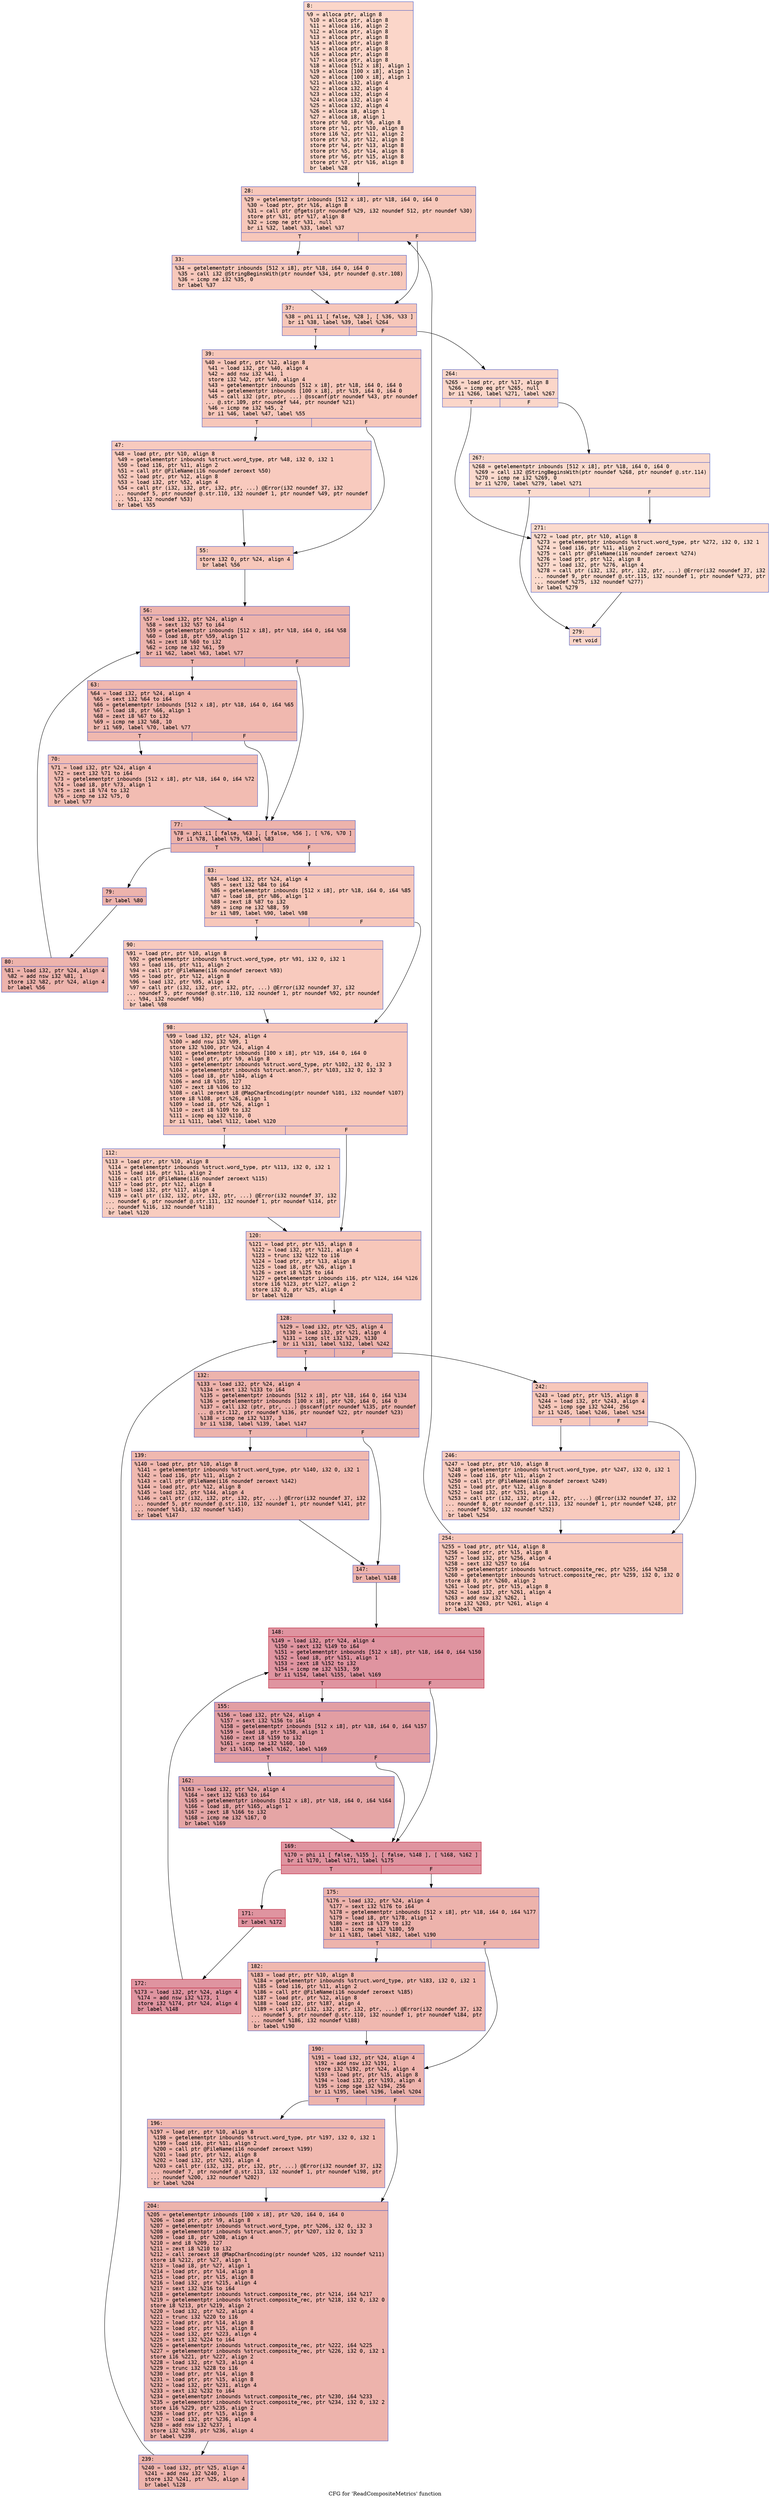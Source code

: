 digraph "CFG for 'ReadCompositeMetrics' function" {
	label="CFG for 'ReadCompositeMetrics' function";

	Node0x6000005121c0 [shape=record,color="#3d50c3ff", style=filled, fillcolor="#f6a38570" fontname="Courier",label="{8:\l|  %9 = alloca ptr, align 8\l  %10 = alloca ptr, align 8\l  %11 = alloca i16, align 2\l  %12 = alloca ptr, align 8\l  %13 = alloca ptr, align 8\l  %14 = alloca ptr, align 8\l  %15 = alloca ptr, align 8\l  %16 = alloca ptr, align 8\l  %17 = alloca ptr, align 8\l  %18 = alloca [512 x i8], align 1\l  %19 = alloca [100 x i8], align 1\l  %20 = alloca [100 x i8], align 1\l  %21 = alloca i32, align 4\l  %22 = alloca i32, align 4\l  %23 = alloca i32, align 4\l  %24 = alloca i32, align 4\l  %25 = alloca i32, align 4\l  %26 = alloca i8, align 1\l  %27 = alloca i8, align 1\l  store ptr %0, ptr %9, align 8\l  store ptr %1, ptr %10, align 8\l  store i16 %2, ptr %11, align 2\l  store ptr %3, ptr %12, align 8\l  store ptr %4, ptr %13, align 8\l  store ptr %5, ptr %14, align 8\l  store ptr %6, ptr %15, align 8\l  store ptr %7, ptr %16, align 8\l  br label %28\l}"];
	Node0x6000005121c0 -> Node0x6000005123a0[tooltip="8 -> 28\nProbability 100.00%" ];
	Node0x6000005123a0 [shape=record,color="#3d50c3ff", style=filled, fillcolor="#ec7f6370" fontname="Courier",label="{28:\l|  %29 = getelementptr inbounds [512 x i8], ptr %18, i64 0, i64 0\l  %30 = load ptr, ptr %16, align 8\l  %31 = call ptr @fgets(ptr noundef %29, i32 noundef 512, ptr noundef %30)\l  store ptr %31, ptr %17, align 8\l  %32 = icmp ne ptr %31, null\l  br i1 %32, label %33, label %37\l|{<s0>T|<s1>F}}"];
	Node0x6000005123a0:s0 -> Node0x6000005123f0[tooltip="28 -> 33\nProbability 62.50%" ];
	Node0x6000005123a0:s1 -> Node0x600000512440[tooltip="28 -> 37\nProbability 37.50%" ];
	Node0x6000005123f0 [shape=record,color="#3d50c3ff", style=filled, fillcolor="#ed836670" fontname="Courier",label="{33:\l|  %34 = getelementptr inbounds [512 x i8], ptr %18, i64 0, i64 0\l  %35 = call i32 @StringBeginsWith(ptr noundef %34, ptr noundef @.str.108)\l  %36 = icmp ne i32 %35, 0\l  br label %37\l}"];
	Node0x6000005123f0 -> Node0x600000512440[tooltip="33 -> 37\nProbability 100.00%" ];
	Node0x600000512440 [shape=record,color="#3d50c3ff", style=filled, fillcolor="#ec7f6370" fontname="Courier",label="{37:\l|  %38 = phi i1 [ false, %28 ], [ %36, %33 ]\l  br i1 %38, label %39, label %264\l|{<s0>T|<s1>F}}"];
	Node0x600000512440:s0 -> Node0x600000512490[tooltip="37 -> 39\nProbability 96.88%" ];
	Node0x600000512440:s1 -> Node0x600000512ee0[tooltip="37 -> 264\nProbability 3.12%" ];
	Node0x600000512490 [shape=record,color="#3d50c3ff", style=filled, fillcolor="#ec7f6370" fontname="Courier",label="{39:\l|  %40 = load ptr, ptr %12, align 8\l  %41 = load i32, ptr %40, align 4\l  %42 = add nsw i32 %41, 1\l  store i32 %42, ptr %40, align 4\l  %43 = getelementptr inbounds [512 x i8], ptr %18, i64 0, i64 0\l  %44 = getelementptr inbounds [100 x i8], ptr %19, i64 0, i64 0\l  %45 = call i32 (ptr, ptr, ...) @sscanf(ptr noundef %43, ptr noundef\l... @.str.109, ptr noundef %44, ptr noundef %21)\l  %46 = icmp ne i32 %45, 2\l  br i1 %46, label %47, label %55\l|{<s0>T|<s1>F}}"];
	Node0x600000512490:s0 -> Node0x6000005124e0[tooltip="39 -> 47\nProbability 50.00%" ];
	Node0x600000512490:s1 -> Node0x600000512530[tooltip="39 -> 55\nProbability 50.00%" ];
	Node0x6000005124e0 [shape=record,color="#3d50c3ff", style=filled, fillcolor="#ef886b70" fontname="Courier",label="{47:\l|  %48 = load ptr, ptr %10, align 8\l  %49 = getelementptr inbounds %struct.word_type, ptr %48, i32 0, i32 1\l  %50 = load i16, ptr %11, align 2\l  %51 = call ptr @FileName(i16 noundef zeroext %50)\l  %52 = load ptr, ptr %12, align 8\l  %53 = load i32, ptr %52, align 4\l  %54 = call ptr (i32, i32, ptr, i32, ptr, ...) @Error(i32 noundef 37, i32\l... noundef 5, ptr noundef @.str.110, i32 noundef 1, ptr noundef %49, ptr noundef\l... %51, i32 noundef %53)\l  br label %55\l}"];
	Node0x6000005124e0 -> Node0x600000512530[tooltip="47 -> 55\nProbability 100.00%" ];
	Node0x600000512530 [shape=record,color="#3d50c3ff", style=filled, fillcolor="#ec7f6370" fontname="Courier",label="{55:\l|  store i32 0, ptr %24, align 4\l  br label %56\l}"];
	Node0x600000512530 -> Node0x600000512580[tooltip="55 -> 56\nProbability 100.00%" ];
	Node0x600000512580 [shape=record,color="#3d50c3ff", style=filled, fillcolor="#d6524470" fontname="Courier",label="{56:\l|  %57 = load i32, ptr %24, align 4\l  %58 = sext i32 %57 to i64\l  %59 = getelementptr inbounds [512 x i8], ptr %18, i64 0, i64 %58\l  %60 = load i8, ptr %59, align 1\l  %61 = zext i8 %60 to i32\l  %62 = icmp ne i32 %61, 59\l  br i1 %62, label %63, label %77\l|{<s0>T|<s1>F}}"];
	Node0x600000512580:s0 -> Node0x6000005125d0[tooltip="56 -> 63\nProbability 50.00%" ];
	Node0x600000512580:s1 -> Node0x600000512670[tooltip="56 -> 77\nProbability 50.00%" ];
	Node0x6000005125d0 [shape=record,color="#3d50c3ff", style=filled, fillcolor="#dc5d4a70" fontname="Courier",label="{63:\l|  %64 = load i32, ptr %24, align 4\l  %65 = sext i32 %64 to i64\l  %66 = getelementptr inbounds [512 x i8], ptr %18, i64 0, i64 %65\l  %67 = load i8, ptr %66, align 1\l  %68 = zext i8 %67 to i32\l  %69 = icmp ne i32 %68, 10\l  br i1 %69, label %70, label %77\l|{<s0>T|<s1>F}}"];
	Node0x6000005125d0:s0 -> Node0x600000512620[tooltip="63 -> 70\nProbability 50.00%" ];
	Node0x6000005125d0:s1 -> Node0x600000512670[tooltip="63 -> 77\nProbability 50.00%" ];
	Node0x600000512620 [shape=record,color="#3d50c3ff", style=filled, fillcolor="#e1675170" fontname="Courier",label="{70:\l|  %71 = load i32, ptr %24, align 4\l  %72 = sext i32 %71 to i64\l  %73 = getelementptr inbounds [512 x i8], ptr %18, i64 0, i64 %72\l  %74 = load i8, ptr %73, align 1\l  %75 = zext i8 %74 to i32\l  %76 = icmp ne i32 %75, 0\l  br label %77\l}"];
	Node0x600000512620 -> Node0x600000512670[tooltip="70 -> 77\nProbability 100.00%" ];
	Node0x600000512670 [shape=record,color="#3d50c3ff", style=filled, fillcolor="#d6524470" fontname="Courier",label="{77:\l|  %78 = phi i1 [ false, %63 ], [ false, %56 ], [ %76, %70 ]\l  br i1 %78, label %79, label %83\l|{<s0>T|<s1>F}}"];
	Node0x600000512670:s0 -> Node0x6000005126c0[tooltip="77 -> 79\nProbability 96.88%" ];
	Node0x600000512670:s1 -> Node0x600000512760[tooltip="77 -> 83\nProbability 3.12%" ];
	Node0x6000005126c0 [shape=record,color="#3d50c3ff", style=filled, fillcolor="#d6524470" fontname="Courier",label="{79:\l|  br label %80\l}"];
	Node0x6000005126c0 -> Node0x600000512710[tooltip="79 -> 80\nProbability 100.00%" ];
	Node0x600000512710 [shape=record,color="#3d50c3ff", style=filled, fillcolor="#d6524470" fontname="Courier",label="{80:\l|  %81 = load i32, ptr %24, align 4\l  %82 = add nsw i32 %81, 1\l  store i32 %82, ptr %24, align 4\l  br label %56\l}"];
	Node0x600000512710 -> Node0x600000512580[tooltip="80 -> 56\nProbability 100.00%" ];
	Node0x600000512760 [shape=record,color="#3d50c3ff", style=filled, fillcolor="#ec7f6370" fontname="Courier",label="{83:\l|  %84 = load i32, ptr %24, align 4\l  %85 = sext i32 %84 to i64\l  %86 = getelementptr inbounds [512 x i8], ptr %18, i64 0, i64 %85\l  %87 = load i8, ptr %86, align 1\l  %88 = zext i8 %87 to i32\l  %89 = icmp ne i32 %88, 59\l  br i1 %89, label %90, label %98\l|{<s0>T|<s1>F}}"];
	Node0x600000512760:s0 -> Node0x6000005127b0[tooltip="83 -> 90\nProbability 50.00%" ];
	Node0x600000512760:s1 -> Node0x600000512800[tooltip="83 -> 98\nProbability 50.00%" ];
	Node0x6000005127b0 [shape=record,color="#3d50c3ff", style=filled, fillcolor="#ef886b70" fontname="Courier",label="{90:\l|  %91 = load ptr, ptr %10, align 8\l  %92 = getelementptr inbounds %struct.word_type, ptr %91, i32 0, i32 1\l  %93 = load i16, ptr %11, align 2\l  %94 = call ptr @FileName(i16 noundef zeroext %93)\l  %95 = load ptr, ptr %12, align 8\l  %96 = load i32, ptr %95, align 4\l  %97 = call ptr (i32, i32, ptr, i32, ptr, ...) @Error(i32 noundef 37, i32\l... noundef 5, ptr noundef @.str.110, i32 noundef 1, ptr noundef %92, ptr noundef\l... %94, i32 noundef %96)\l  br label %98\l}"];
	Node0x6000005127b0 -> Node0x600000512800[tooltip="90 -> 98\nProbability 100.00%" ];
	Node0x600000512800 [shape=record,color="#3d50c3ff", style=filled, fillcolor="#ec7f6370" fontname="Courier",label="{98:\l|  %99 = load i32, ptr %24, align 4\l  %100 = add nsw i32 %99, 1\l  store i32 %100, ptr %24, align 4\l  %101 = getelementptr inbounds [100 x i8], ptr %19, i64 0, i64 0\l  %102 = load ptr, ptr %9, align 8\l  %103 = getelementptr inbounds %struct.word_type, ptr %102, i32 0, i32 3\l  %104 = getelementptr inbounds %struct.anon.7, ptr %103, i32 0, i32 3\l  %105 = load i8, ptr %104, align 4\l  %106 = and i8 %105, 127\l  %107 = zext i8 %106 to i32\l  %108 = call zeroext i8 @MapCharEncoding(ptr noundef %101, i32 noundef %107)\l  store i8 %108, ptr %26, align 1\l  %109 = load i8, ptr %26, align 1\l  %110 = zext i8 %109 to i32\l  %111 = icmp eq i32 %110, 0\l  br i1 %111, label %112, label %120\l|{<s0>T|<s1>F}}"];
	Node0x600000512800:s0 -> Node0x600000512850[tooltip="98 -> 112\nProbability 37.50%" ];
	Node0x600000512800:s1 -> Node0x6000005128a0[tooltip="98 -> 120\nProbability 62.50%" ];
	Node0x600000512850 [shape=record,color="#3d50c3ff", style=filled, fillcolor="#f08b6e70" fontname="Courier",label="{112:\l|  %113 = load ptr, ptr %10, align 8\l  %114 = getelementptr inbounds %struct.word_type, ptr %113, i32 0, i32 1\l  %115 = load i16, ptr %11, align 2\l  %116 = call ptr @FileName(i16 noundef zeroext %115)\l  %117 = load ptr, ptr %12, align 8\l  %118 = load i32, ptr %117, align 4\l  %119 = call ptr (i32, i32, ptr, i32, ptr, ...) @Error(i32 noundef 37, i32\l... noundef 6, ptr noundef @.str.111, i32 noundef 1, ptr noundef %114, ptr\l... noundef %116, i32 noundef %118)\l  br label %120\l}"];
	Node0x600000512850 -> Node0x6000005128a0[tooltip="112 -> 120\nProbability 100.00%" ];
	Node0x6000005128a0 [shape=record,color="#3d50c3ff", style=filled, fillcolor="#ec7f6370" fontname="Courier",label="{120:\l|  %121 = load ptr, ptr %15, align 8\l  %122 = load i32, ptr %121, align 4\l  %123 = trunc i32 %122 to i16\l  %124 = load ptr, ptr %13, align 8\l  %125 = load i8, ptr %26, align 1\l  %126 = zext i8 %125 to i64\l  %127 = getelementptr inbounds i16, ptr %124, i64 %126\l  store i16 %123, ptr %127, align 2\l  store i32 0, ptr %25, align 4\l  br label %128\l}"];
	Node0x6000005128a0 -> Node0x6000005128f0[tooltip="120 -> 128\nProbability 100.00%" ];
	Node0x6000005128f0 [shape=record,color="#3d50c3ff", style=filled, fillcolor="#d6524470" fontname="Courier",label="{128:\l|  %129 = load i32, ptr %25, align 4\l  %130 = load i32, ptr %21, align 4\l  %131 = icmp slt i32 %129, %130\l  br i1 %131, label %132, label %242\l|{<s0>T|<s1>F}}"];
	Node0x6000005128f0:s0 -> Node0x600000512940[tooltip="128 -> 132\nProbability 96.88%" ];
	Node0x6000005128f0:s1 -> Node0x600000512df0[tooltip="128 -> 242\nProbability 3.12%" ];
	Node0x600000512940 [shape=record,color="#3d50c3ff", style=filled, fillcolor="#d6524470" fontname="Courier",label="{132:\l|  %133 = load i32, ptr %24, align 4\l  %134 = sext i32 %133 to i64\l  %135 = getelementptr inbounds [512 x i8], ptr %18, i64 0, i64 %134\l  %136 = getelementptr inbounds [100 x i8], ptr %20, i64 0, i64 0\l  %137 = call i32 (ptr, ptr, ...) @sscanf(ptr noundef %135, ptr noundef\l... @.str.112, ptr noundef %136, ptr noundef %22, ptr noundef %23)\l  %138 = icmp ne i32 %137, 3\l  br i1 %138, label %139, label %147\l|{<s0>T|<s1>F}}"];
	Node0x600000512940:s0 -> Node0x600000512990[tooltip="132 -> 139\nProbability 50.00%" ];
	Node0x600000512940:s1 -> Node0x6000005129e0[tooltip="132 -> 147\nProbability 50.00%" ];
	Node0x600000512990 [shape=record,color="#3d50c3ff", style=filled, fillcolor="#dc5d4a70" fontname="Courier",label="{139:\l|  %140 = load ptr, ptr %10, align 8\l  %141 = getelementptr inbounds %struct.word_type, ptr %140, i32 0, i32 1\l  %142 = load i16, ptr %11, align 2\l  %143 = call ptr @FileName(i16 noundef zeroext %142)\l  %144 = load ptr, ptr %12, align 8\l  %145 = load i32, ptr %144, align 4\l  %146 = call ptr (i32, i32, ptr, i32, ptr, ...) @Error(i32 noundef 37, i32\l... noundef 5, ptr noundef @.str.110, i32 noundef 1, ptr noundef %141, ptr\l... noundef %143, i32 noundef %145)\l  br label %147\l}"];
	Node0x600000512990 -> Node0x6000005129e0[tooltip="139 -> 147\nProbability 100.00%" ];
	Node0x6000005129e0 [shape=record,color="#3d50c3ff", style=filled, fillcolor="#d6524470" fontname="Courier",label="{147:\l|  br label %148\l}"];
	Node0x6000005129e0 -> Node0x600000512a30[tooltip="147 -> 148\nProbability 100.00%" ];
	Node0x600000512a30 [shape=record,color="#b70d28ff", style=filled, fillcolor="#b70d2870" fontname="Courier",label="{148:\l|  %149 = load i32, ptr %24, align 4\l  %150 = sext i32 %149 to i64\l  %151 = getelementptr inbounds [512 x i8], ptr %18, i64 0, i64 %150\l  %152 = load i8, ptr %151, align 1\l  %153 = zext i8 %152 to i32\l  %154 = icmp ne i32 %153, 59\l  br i1 %154, label %155, label %169\l|{<s0>T|<s1>F}}"];
	Node0x600000512a30:s0 -> Node0x600000512a80[tooltip="148 -> 155\nProbability 50.00%" ];
	Node0x600000512a30:s1 -> Node0x600000512b20[tooltip="148 -> 169\nProbability 50.00%" ];
	Node0x600000512a80 [shape=record,color="#3d50c3ff", style=filled, fillcolor="#be242e70" fontname="Courier",label="{155:\l|  %156 = load i32, ptr %24, align 4\l  %157 = sext i32 %156 to i64\l  %158 = getelementptr inbounds [512 x i8], ptr %18, i64 0, i64 %157\l  %159 = load i8, ptr %158, align 1\l  %160 = zext i8 %159 to i32\l  %161 = icmp ne i32 %160, 10\l  br i1 %161, label %162, label %169\l|{<s0>T|<s1>F}}"];
	Node0x600000512a80:s0 -> Node0x600000512ad0[tooltip="155 -> 162\nProbability 50.00%" ];
	Node0x600000512a80:s1 -> Node0x600000512b20[tooltip="155 -> 169\nProbability 50.00%" ];
	Node0x600000512ad0 [shape=record,color="#3d50c3ff", style=filled, fillcolor="#c5333470" fontname="Courier",label="{162:\l|  %163 = load i32, ptr %24, align 4\l  %164 = sext i32 %163 to i64\l  %165 = getelementptr inbounds [512 x i8], ptr %18, i64 0, i64 %164\l  %166 = load i8, ptr %165, align 1\l  %167 = zext i8 %166 to i32\l  %168 = icmp ne i32 %167, 0\l  br label %169\l}"];
	Node0x600000512ad0 -> Node0x600000512b20[tooltip="162 -> 169\nProbability 100.00%" ];
	Node0x600000512b20 [shape=record,color="#b70d28ff", style=filled, fillcolor="#b70d2870" fontname="Courier",label="{169:\l|  %170 = phi i1 [ false, %155 ], [ false, %148 ], [ %168, %162 ]\l  br i1 %170, label %171, label %175\l|{<s0>T|<s1>F}}"];
	Node0x600000512b20:s0 -> Node0x600000512b70[tooltip="169 -> 171\nProbability 96.88%" ];
	Node0x600000512b20:s1 -> Node0x600000512c10[tooltip="169 -> 175\nProbability 3.12%" ];
	Node0x600000512b70 [shape=record,color="#b70d28ff", style=filled, fillcolor="#b70d2870" fontname="Courier",label="{171:\l|  br label %172\l}"];
	Node0x600000512b70 -> Node0x600000512bc0[tooltip="171 -> 172\nProbability 100.00%" ];
	Node0x600000512bc0 [shape=record,color="#b70d28ff", style=filled, fillcolor="#b70d2870" fontname="Courier",label="{172:\l|  %173 = load i32, ptr %24, align 4\l  %174 = add nsw i32 %173, 1\l  store i32 %174, ptr %24, align 4\l  br label %148\l}"];
	Node0x600000512bc0 -> Node0x600000512a30[tooltip="172 -> 148\nProbability 100.00%" ];
	Node0x600000512c10 [shape=record,color="#3d50c3ff", style=filled, fillcolor="#d6524470" fontname="Courier",label="{175:\l|  %176 = load i32, ptr %24, align 4\l  %177 = sext i32 %176 to i64\l  %178 = getelementptr inbounds [512 x i8], ptr %18, i64 0, i64 %177\l  %179 = load i8, ptr %178, align 1\l  %180 = zext i8 %179 to i32\l  %181 = icmp ne i32 %180, 59\l  br i1 %181, label %182, label %190\l|{<s0>T|<s1>F}}"];
	Node0x600000512c10:s0 -> Node0x600000512c60[tooltip="175 -> 182\nProbability 50.00%" ];
	Node0x600000512c10:s1 -> Node0x600000512cb0[tooltip="175 -> 190\nProbability 50.00%" ];
	Node0x600000512c60 [shape=record,color="#3d50c3ff", style=filled, fillcolor="#dc5d4a70" fontname="Courier",label="{182:\l|  %183 = load ptr, ptr %10, align 8\l  %184 = getelementptr inbounds %struct.word_type, ptr %183, i32 0, i32 1\l  %185 = load i16, ptr %11, align 2\l  %186 = call ptr @FileName(i16 noundef zeroext %185)\l  %187 = load ptr, ptr %12, align 8\l  %188 = load i32, ptr %187, align 4\l  %189 = call ptr (i32, i32, ptr, i32, ptr, ...) @Error(i32 noundef 37, i32\l... noundef 5, ptr noundef @.str.110, i32 noundef 1, ptr noundef %184, ptr\l... noundef %186, i32 noundef %188)\l  br label %190\l}"];
	Node0x600000512c60 -> Node0x600000512cb0[tooltip="182 -> 190\nProbability 100.00%" ];
	Node0x600000512cb0 [shape=record,color="#3d50c3ff", style=filled, fillcolor="#d6524470" fontname="Courier",label="{190:\l|  %191 = load i32, ptr %24, align 4\l  %192 = add nsw i32 %191, 1\l  store i32 %192, ptr %24, align 4\l  %193 = load ptr, ptr %15, align 8\l  %194 = load i32, ptr %193, align 4\l  %195 = icmp sge i32 %194, 256\l  br i1 %195, label %196, label %204\l|{<s0>T|<s1>F}}"];
	Node0x600000512cb0:s0 -> Node0x600000512d00[tooltip="190 -> 196\nProbability 50.00%" ];
	Node0x600000512cb0:s1 -> Node0x600000512d50[tooltip="190 -> 204\nProbability 50.00%" ];
	Node0x600000512d00 [shape=record,color="#3d50c3ff", style=filled, fillcolor="#dc5d4a70" fontname="Courier",label="{196:\l|  %197 = load ptr, ptr %10, align 8\l  %198 = getelementptr inbounds %struct.word_type, ptr %197, i32 0, i32 1\l  %199 = load i16, ptr %11, align 2\l  %200 = call ptr @FileName(i16 noundef zeroext %199)\l  %201 = load ptr, ptr %12, align 8\l  %202 = load i32, ptr %201, align 4\l  %203 = call ptr (i32, i32, ptr, i32, ptr, ...) @Error(i32 noundef 37, i32\l... noundef 7, ptr noundef @.str.113, i32 noundef 1, ptr noundef %198, ptr\l... noundef %200, i32 noundef %202)\l  br label %204\l}"];
	Node0x600000512d00 -> Node0x600000512d50[tooltip="196 -> 204\nProbability 100.00%" ];
	Node0x600000512d50 [shape=record,color="#3d50c3ff", style=filled, fillcolor="#d6524470" fontname="Courier",label="{204:\l|  %205 = getelementptr inbounds [100 x i8], ptr %20, i64 0, i64 0\l  %206 = load ptr, ptr %9, align 8\l  %207 = getelementptr inbounds %struct.word_type, ptr %206, i32 0, i32 3\l  %208 = getelementptr inbounds %struct.anon.7, ptr %207, i32 0, i32 3\l  %209 = load i8, ptr %208, align 4\l  %210 = and i8 %209, 127\l  %211 = zext i8 %210 to i32\l  %212 = call zeroext i8 @MapCharEncoding(ptr noundef %205, i32 noundef %211)\l  store i8 %212, ptr %27, align 1\l  %213 = load i8, ptr %27, align 1\l  %214 = load ptr, ptr %14, align 8\l  %215 = load ptr, ptr %15, align 8\l  %216 = load i32, ptr %215, align 4\l  %217 = sext i32 %216 to i64\l  %218 = getelementptr inbounds %struct.composite_rec, ptr %214, i64 %217\l  %219 = getelementptr inbounds %struct.composite_rec, ptr %218, i32 0, i32 0\l  store i8 %213, ptr %219, align 2\l  %220 = load i32, ptr %22, align 4\l  %221 = trunc i32 %220 to i16\l  %222 = load ptr, ptr %14, align 8\l  %223 = load ptr, ptr %15, align 8\l  %224 = load i32, ptr %223, align 4\l  %225 = sext i32 %224 to i64\l  %226 = getelementptr inbounds %struct.composite_rec, ptr %222, i64 %225\l  %227 = getelementptr inbounds %struct.composite_rec, ptr %226, i32 0, i32 1\l  store i16 %221, ptr %227, align 2\l  %228 = load i32, ptr %23, align 4\l  %229 = trunc i32 %228 to i16\l  %230 = load ptr, ptr %14, align 8\l  %231 = load ptr, ptr %15, align 8\l  %232 = load i32, ptr %231, align 4\l  %233 = sext i32 %232 to i64\l  %234 = getelementptr inbounds %struct.composite_rec, ptr %230, i64 %233\l  %235 = getelementptr inbounds %struct.composite_rec, ptr %234, i32 0, i32 2\l  store i16 %229, ptr %235, align 2\l  %236 = load ptr, ptr %15, align 8\l  %237 = load i32, ptr %236, align 4\l  %238 = add nsw i32 %237, 1\l  store i32 %238, ptr %236, align 4\l  br label %239\l}"];
	Node0x600000512d50 -> Node0x600000512da0[tooltip="204 -> 239\nProbability 100.00%" ];
	Node0x600000512da0 [shape=record,color="#3d50c3ff", style=filled, fillcolor="#d6524470" fontname="Courier",label="{239:\l|  %240 = load i32, ptr %25, align 4\l  %241 = add nsw i32 %240, 1\l  store i32 %241, ptr %25, align 4\l  br label %128\l}"];
	Node0x600000512da0 -> Node0x6000005128f0[tooltip="239 -> 128\nProbability 100.00%" ];
	Node0x600000512df0 [shape=record,color="#3d50c3ff", style=filled, fillcolor="#ec7f6370" fontname="Courier",label="{242:\l|  %243 = load ptr, ptr %15, align 8\l  %244 = load i32, ptr %243, align 4\l  %245 = icmp sge i32 %244, 256\l  br i1 %245, label %246, label %254\l|{<s0>T|<s1>F}}"];
	Node0x600000512df0:s0 -> Node0x600000512e40[tooltip="242 -> 246\nProbability 50.00%" ];
	Node0x600000512df0:s1 -> Node0x600000512e90[tooltip="242 -> 254\nProbability 50.00%" ];
	Node0x600000512e40 [shape=record,color="#3d50c3ff", style=filled, fillcolor="#ef886b70" fontname="Courier",label="{246:\l|  %247 = load ptr, ptr %10, align 8\l  %248 = getelementptr inbounds %struct.word_type, ptr %247, i32 0, i32 1\l  %249 = load i16, ptr %11, align 2\l  %250 = call ptr @FileName(i16 noundef zeroext %249)\l  %251 = load ptr, ptr %12, align 8\l  %252 = load i32, ptr %251, align 4\l  %253 = call ptr (i32, i32, ptr, i32, ptr, ...) @Error(i32 noundef 37, i32\l... noundef 8, ptr noundef @.str.113, i32 noundef 1, ptr noundef %248, ptr\l... noundef %250, i32 noundef %252)\l  br label %254\l}"];
	Node0x600000512e40 -> Node0x600000512e90[tooltip="246 -> 254\nProbability 100.00%" ];
	Node0x600000512e90 [shape=record,color="#3d50c3ff", style=filled, fillcolor="#ec7f6370" fontname="Courier",label="{254:\l|  %255 = load ptr, ptr %14, align 8\l  %256 = load ptr, ptr %15, align 8\l  %257 = load i32, ptr %256, align 4\l  %258 = sext i32 %257 to i64\l  %259 = getelementptr inbounds %struct.composite_rec, ptr %255, i64 %258\l  %260 = getelementptr inbounds %struct.composite_rec, ptr %259, i32 0, i32 0\l  store i8 0, ptr %260, align 2\l  %261 = load ptr, ptr %15, align 8\l  %262 = load i32, ptr %261, align 4\l  %263 = add nsw i32 %262, 1\l  store i32 %263, ptr %261, align 4\l  br label %28\l}"];
	Node0x600000512e90 -> Node0x6000005123a0[tooltip="254 -> 28\nProbability 100.00%" ];
	Node0x600000512ee0 [shape=record,color="#3d50c3ff", style=filled, fillcolor="#f6a38570" fontname="Courier",label="{264:\l|  %265 = load ptr, ptr %17, align 8\l  %266 = icmp eq ptr %265, null\l  br i1 %266, label %271, label %267\l|{<s0>T|<s1>F}}"];
	Node0x600000512ee0:s0 -> Node0x600000512f80[tooltip="264 -> 271\nProbability 37.50%" ];
	Node0x600000512ee0:s1 -> Node0x600000512f30[tooltip="264 -> 267\nProbability 62.50%" ];
	Node0x600000512f30 [shape=record,color="#3d50c3ff", style=filled, fillcolor="#f7ac8e70" fontname="Courier",label="{267:\l|  %268 = getelementptr inbounds [512 x i8], ptr %18, i64 0, i64 0\l  %269 = call i32 @StringBeginsWith(ptr noundef %268, ptr noundef @.str.114)\l  %270 = icmp ne i32 %269, 0\l  br i1 %270, label %279, label %271\l|{<s0>T|<s1>F}}"];
	Node0x600000512f30:s0 -> Node0x600000512fd0[tooltip="267 -> 279\nProbability 62.50%" ];
	Node0x600000512f30:s1 -> Node0x600000512f80[tooltip="267 -> 271\nProbability 37.50%" ];
	Node0x600000512f80 [shape=record,color="#3d50c3ff", style=filled, fillcolor="#f7ac8e70" fontname="Courier",label="{271:\l|  %272 = load ptr, ptr %10, align 8\l  %273 = getelementptr inbounds %struct.word_type, ptr %272, i32 0, i32 1\l  %274 = load i16, ptr %11, align 2\l  %275 = call ptr @FileName(i16 noundef zeroext %274)\l  %276 = load ptr, ptr %12, align 8\l  %277 = load i32, ptr %276, align 4\l  %278 = call ptr (i32, i32, ptr, i32, ptr, ...) @Error(i32 noundef 37, i32\l... noundef 9, ptr noundef @.str.115, i32 noundef 1, ptr noundef %273, ptr\l... noundef %275, i32 noundef %277)\l  br label %279\l}"];
	Node0x600000512f80 -> Node0x600000512fd0[tooltip="271 -> 279\nProbability 100.00%" ];
	Node0x600000512fd0 [shape=record,color="#3d50c3ff", style=filled, fillcolor="#f6a38570" fontname="Courier",label="{279:\l|  ret void\l}"];
}
